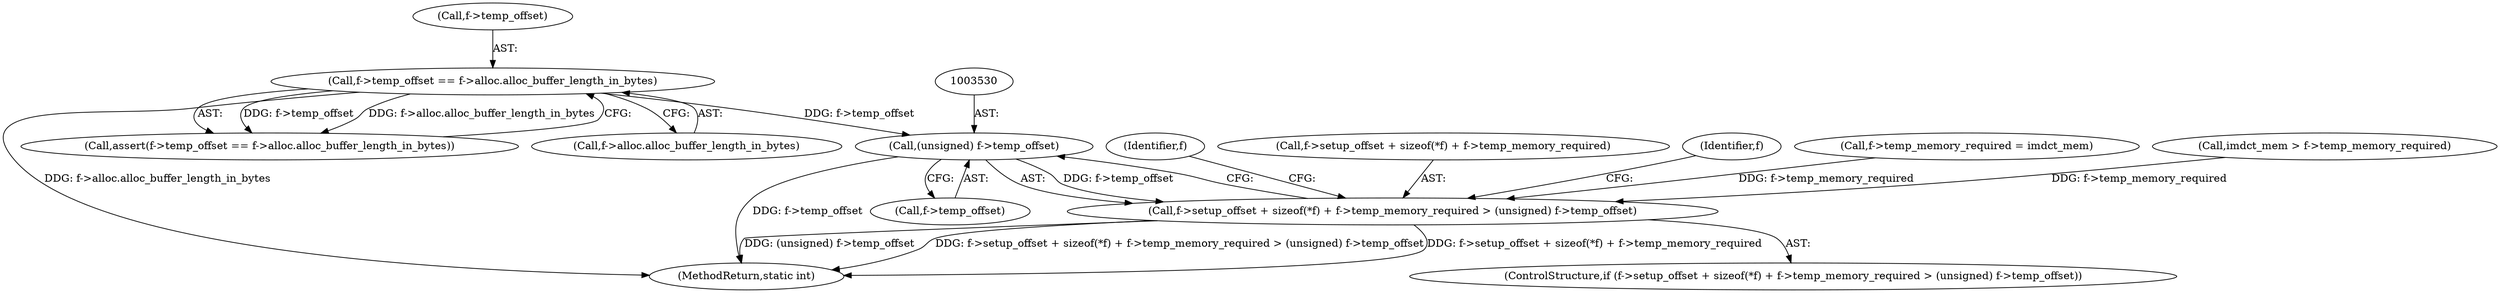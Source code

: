 digraph "0_stb_244d83bc3d859293f55812d48b3db168e581f6ab_0@pointer" {
"1003529" [label="(Call,(unsigned) f->temp_offset)"];
"1003507" [label="(Call,f->temp_offset == f->alloc.alloc_buffer_length_in_bytes)"];
"1003517" [label="(Call,f->setup_offset + sizeof(*f) + f->temp_memory_required > (unsigned) f->temp_offset)"];
"1003546" [label="(MethodReturn,static int)"];
"1003508" [label="(Call,f->temp_offset)"];
"1003516" [label="(ControlStructure,if (f->setup_offset + sizeof(*f) + f->temp_memory_required > (unsigned) f->temp_offset))"];
"1003517" [label="(Call,f->setup_offset + sizeof(*f) + f->temp_memory_required > (unsigned) f->temp_offset)"];
"1003529" [label="(Call,(unsigned) f->temp_offset)"];
"1003531" [label="(Call,f->temp_offset)"];
"1003536" [label="(Identifier,f)"];
"1003506" [label="(Call,assert(f->temp_offset == f->alloc.alloc_buffer_length_in_bytes))"];
"1003511" [label="(Call,f->alloc.alloc_buffer_length_in_bytes)"];
"1003518" [label="(Call,f->setup_offset + sizeof(*f) + f->temp_memory_required)"];
"1003507" [label="(Call,f->temp_offset == f->alloc.alloc_buffer_length_in_bytes)"];
"1003540" [label="(Identifier,f)"];
"1003489" [label="(Call,f->temp_memory_required = imdct_mem)"];
"1003484" [label="(Call,imdct_mem > f->temp_memory_required)"];
"1003529" -> "1003517"  [label="AST: "];
"1003529" -> "1003531"  [label="CFG: "];
"1003530" -> "1003529"  [label="AST: "];
"1003531" -> "1003529"  [label="AST: "];
"1003517" -> "1003529"  [label="CFG: "];
"1003529" -> "1003546"  [label="DDG: f->temp_offset"];
"1003529" -> "1003517"  [label="DDG: f->temp_offset"];
"1003507" -> "1003529"  [label="DDG: f->temp_offset"];
"1003507" -> "1003506"  [label="AST: "];
"1003507" -> "1003511"  [label="CFG: "];
"1003508" -> "1003507"  [label="AST: "];
"1003511" -> "1003507"  [label="AST: "];
"1003506" -> "1003507"  [label="CFG: "];
"1003507" -> "1003546"  [label="DDG: f->alloc.alloc_buffer_length_in_bytes"];
"1003507" -> "1003506"  [label="DDG: f->temp_offset"];
"1003507" -> "1003506"  [label="DDG: f->alloc.alloc_buffer_length_in_bytes"];
"1003517" -> "1003516"  [label="AST: "];
"1003518" -> "1003517"  [label="AST: "];
"1003536" -> "1003517"  [label="CFG: "];
"1003540" -> "1003517"  [label="CFG: "];
"1003517" -> "1003546"  [label="DDG: f->setup_offset + sizeof(*f) + f->temp_memory_required > (unsigned) f->temp_offset"];
"1003517" -> "1003546"  [label="DDG: f->setup_offset + sizeof(*f) + f->temp_memory_required"];
"1003517" -> "1003546"  [label="DDG: (unsigned) f->temp_offset"];
"1003489" -> "1003517"  [label="DDG: f->temp_memory_required"];
"1003484" -> "1003517"  [label="DDG: f->temp_memory_required"];
}
